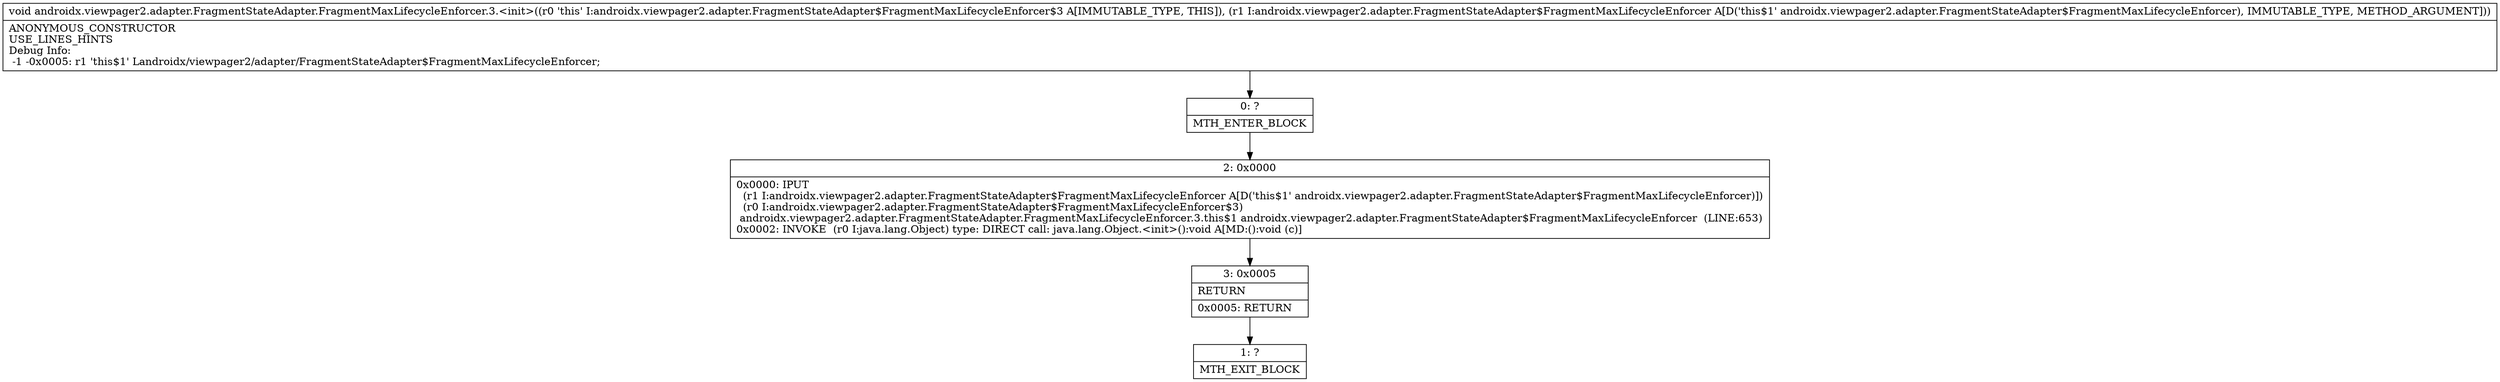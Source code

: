 digraph "CFG forandroidx.viewpager2.adapter.FragmentStateAdapter.FragmentMaxLifecycleEnforcer.3.\<init\>(Landroidx\/viewpager2\/adapter\/FragmentStateAdapter$FragmentMaxLifecycleEnforcer;)V" {
Node_0 [shape=record,label="{0\:\ ?|MTH_ENTER_BLOCK\l}"];
Node_2 [shape=record,label="{2\:\ 0x0000|0x0000: IPUT  \l  (r1 I:androidx.viewpager2.adapter.FragmentStateAdapter$FragmentMaxLifecycleEnforcer A[D('this$1' androidx.viewpager2.adapter.FragmentStateAdapter$FragmentMaxLifecycleEnforcer)])\l  (r0 I:androidx.viewpager2.adapter.FragmentStateAdapter$FragmentMaxLifecycleEnforcer$3)\l androidx.viewpager2.adapter.FragmentStateAdapter.FragmentMaxLifecycleEnforcer.3.this$1 androidx.viewpager2.adapter.FragmentStateAdapter$FragmentMaxLifecycleEnforcer  (LINE:653)\l0x0002: INVOKE  (r0 I:java.lang.Object) type: DIRECT call: java.lang.Object.\<init\>():void A[MD:():void (c)]\l}"];
Node_3 [shape=record,label="{3\:\ 0x0005|RETURN\l|0x0005: RETURN   \l}"];
Node_1 [shape=record,label="{1\:\ ?|MTH_EXIT_BLOCK\l}"];
MethodNode[shape=record,label="{void androidx.viewpager2.adapter.FragmentStateAdapter.FragmentMaxLifecycleEnforcer.3.\<init\>((r0 'this' I:androidx.viewpager2.adapter.FragmentStateAdapter$FragmentMaxLifecycleEnforcer$3 A[IMMUTABLE_TYPE, THIS]), (r1 I:androidx.viewpager2.adapter.FragmentStateAdapter$FragmentMaxLifecycleEnforcer A[D('this$1' androidx.viewpager2.adapter.FragmentStateAdapter$FragmentMaxLifecycleEnforcer), IMMUTABLE_TYPE, METHOD_ARGUMENT]))  | ANONYMOUS_CONSTRUCTOR\lUSE_LINES_HINTS\lDebug Info:\l  \-1 \-0x0005: r1 'this$1' Landroidx\/viewpager2\/adapter\/FragmentStateAdapter$FragmentMaxLifecycleEnforcer;\l}"];
MethodNode -> Node_0;Node_0 -> Node_2;
Node_2 -> Node_3;
Node_3 -> Node_1;
}

